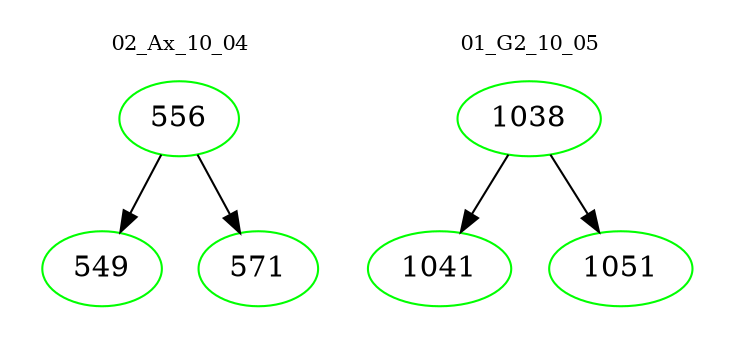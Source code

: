 digraph{
subgraph cluster_0 {
color = white
label = "02_Ax_10_04";
fontsize=10;
T0_556 [label="556", color="green"]
T0_556 -> T0_549 [color="black"]
T0_549 [label="549", color="green"]
T0_556 -> T0_571 [color="black"]
T0_571 [label="571", color="green"]
}
subgraph cluster_1 {
color = white
label = "01_G2_10_05";
fontsize=10;
T1_1038 [label="1038", color="green"]
T1_1038 -> T1_1041 [color="black"]
T1_1041 [label="1041", color="green"]
T1_1038 -> T1_1051 [color="black"]
T1_1051 [label="1051", color="green"]
}
}
